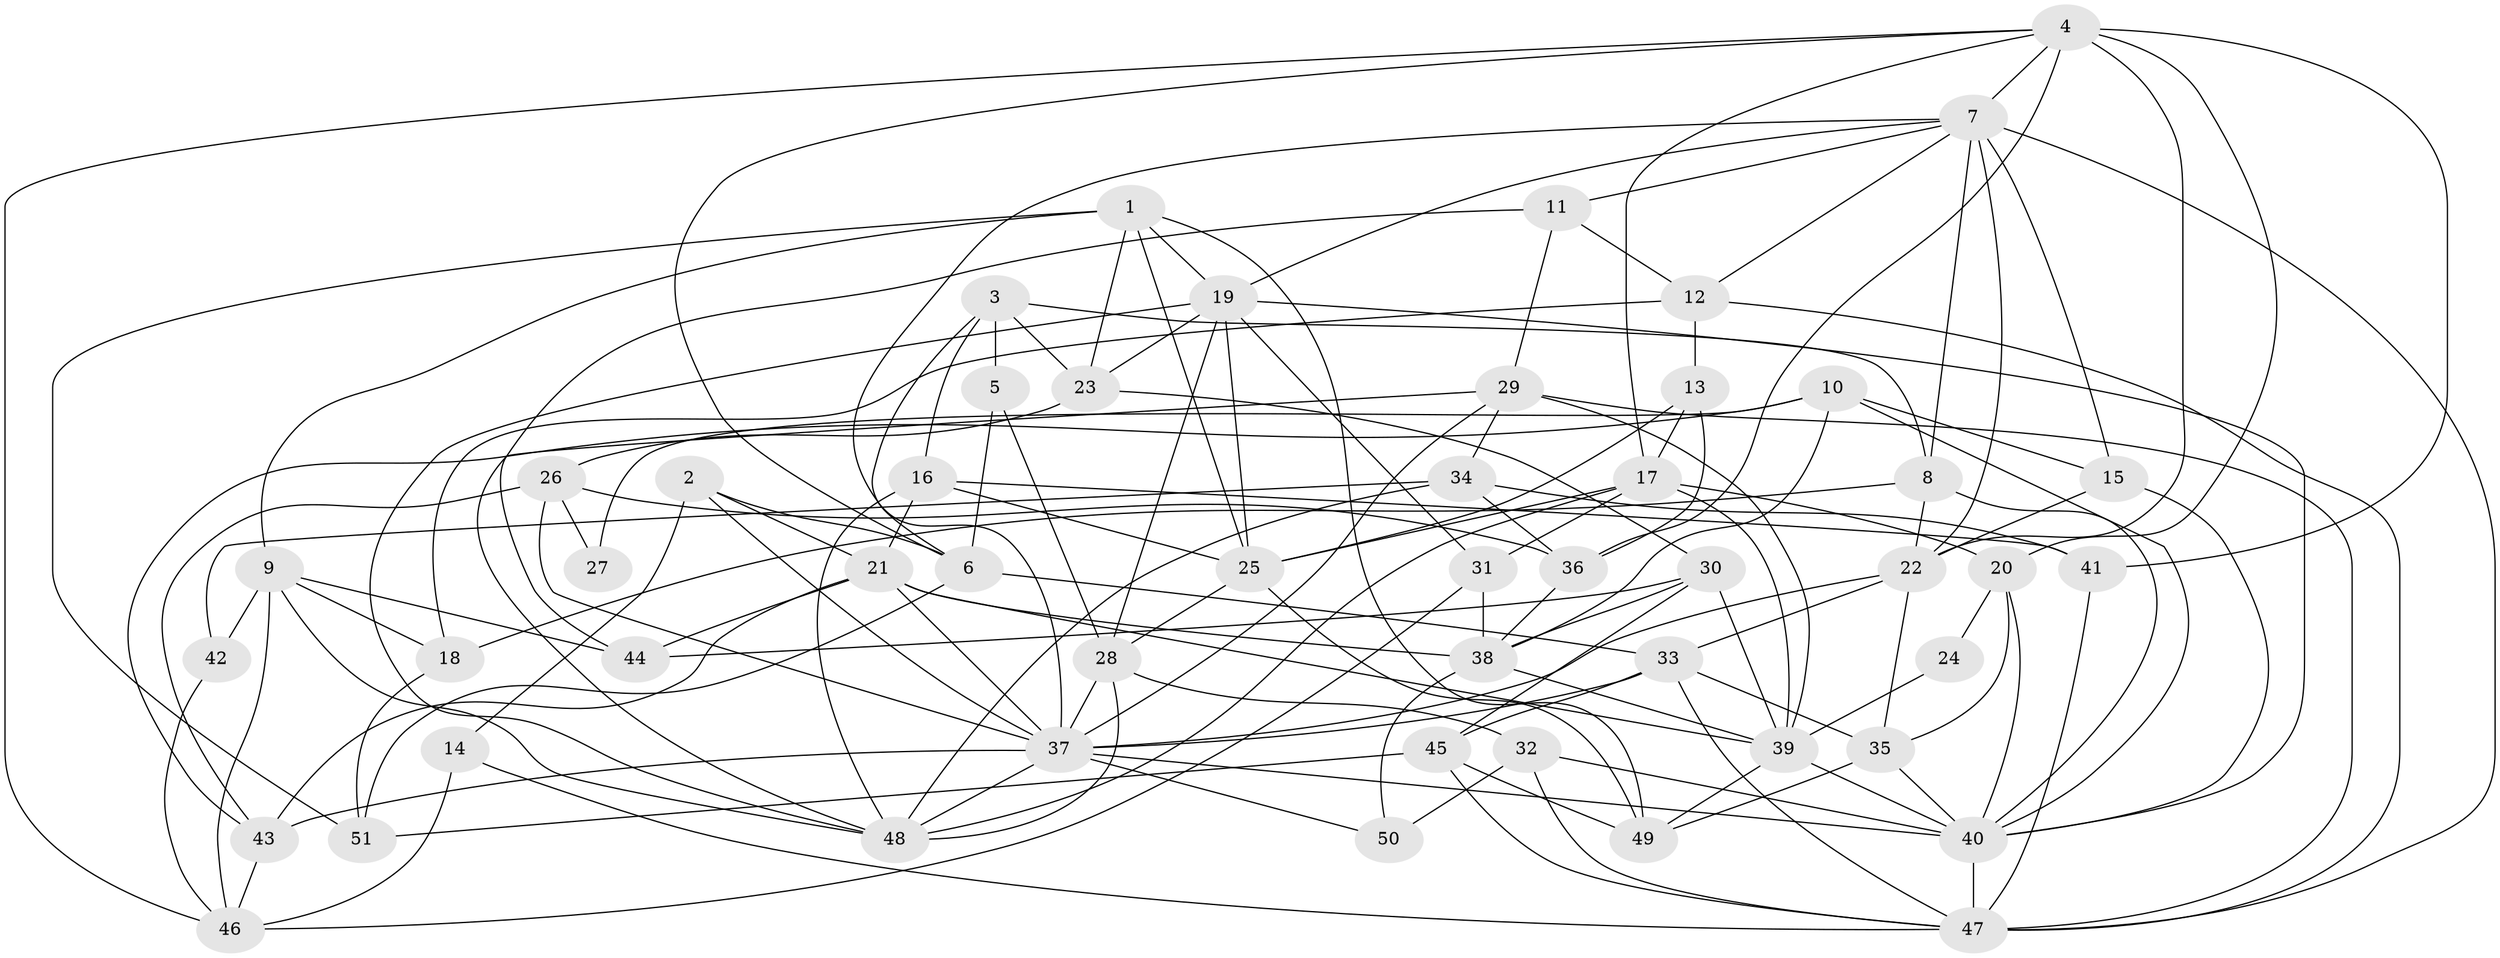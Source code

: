 // original degree distribution, {4: 0.2647058823529412, 5: 0.18627450980392157, 3: 0.23529411764705882, 6: 0.08823529411764706, 2: 0.16666666666666666, 7: 0.029411764705882353, 8: 0.029411764705882353}
// Generated by graph-tools (version 1.1) at 2025/02/03/09/25 03:02:13]
// undirected, 51 vertices, 140 edges
graph export_dot {
graph [start="1"]
  node [color=gray90,style=filled];
  1;
  2;
  3;
  4;
  5;
  6;
  7;
  8;
  9;
  10;
  11;
  12;
  13;
  14;
  15;
  16;
  17;
  18;
  19;
  20;
  21;
  22;
  23;
  24;
  25;
  26;
  27;
  28;
  29;
  30;
  31;
  32;
  33;
  34;
  35;
  36;
  37;
  38;
  39;
  40;
  41;
  42;
  43;
  44;
  45;
  46;
  47;
  48;
  49;
  50;
  51;
  1 -- 9 [weight=1.0];
  1 -- 19 [weight=1.0];
  1 -- 23 [weight=1.0];
  1 -- 25 [weight=1.0];
  1 -- 49 [weight=1.0];
  1 -- 51 [weight=1.0];
  2 -- 6 [weight=1.0];
  2 -- 14 [weight=2.0];
  2 -- 21 [weight=1.0];
  2 -- 37 [weight=1.0];
  3 -- 5 [weight=2.0];
  3 -- 6 [weight=1.0];
  3 -- 8 [weight=1.0];
  3 -- 16 [weight=1.0];
  3 -- 23 [weight=1.0];
  4 -- 6 [weight=1.0];
  4 -- 7 [weight=1.0];
  4 -- 17 [weight=1.0];
  4 -- 20 [weight=1.0];
  4 -- 22 [weight=1.0];
  4 -- 36 [weight=1.0];
  4 -- 41 [weight=1.0];
  4 -- 46 [weight=1.0];
  5 -- 6 [weight=1.0];
  5 -- 28 [weight=1.0];
  6 -- 33 [weight=1.0];
  6 -- 51 [weight=1.0];
  7 -- 8 [weight=1.0];
  7 -- 11 [weight=1.0];
  7 -- 12 [weight=1.0];
  7 -- 15 [weight=2.0];
  7 -- 19 [weight=1.0];
  7 -- 22 [weight=1.0];
  7 -- 37 [weight=1.0];
  7 -- 47 [weight=1.0];
  8 -- 18 [weight=1.0];
  8 -- 22 [weight=1.0];
  8 -- 40 [weight=1.0];
  9 -- 18 [weight=1.0];
  9 -- 42 [weight=1.0];
  9 -- 44 [weight=1.0];
  9 -- 46 [weight=1.0];
  9 -- 48 [weight=1.0];
  10 -- 15 [weight=1.0];
  10 -- 27 [weight=1.0];
  10 -- 38 [weight=1.0];
  10 -- 40 [weight=1.0];
  10 -- 43 [weight=1.0];
  11 -- 12 [weight=1.0];
  11 -- 29 [weight=1.0];
  11 -- 44 [weight=1.0];
  12 -- 13 [weight=1.0];
  12 -- 18 [weight=1.0];
  12 -- 47 [weight=1.0];
  13 -- 17 [weight=1.0];
  13 -- 25 [weight=1.0];
  13 -- 36 [weight=1.0];
  14 -- 46 [weight=1.0];
  14 -- 47 [weight=1.0];
  15 -- 22 [weight=1.0];
  15 -- 40 [weight=1.0];
  16 -- 21 [weight=1.0];
  16 -- 25 [weight=1.0];
  16 -- 41 [weight=1.0];
  16 -- 48 [weight=1.0];
  17 -- 20 [weight=1.0];
  17 -- 25 [weight=1.0];
  17 -- 31 [weight=2.0];
  17 -- 39 [weight=1.0];
  17 -- 48 [weight=1.0];
  18 -- 51 [weight=1.0];
  19 -- 23 [weight=1.0];
  19 -- 25 [weight=1.0];
  19 -- 28 [weight=1.0];
  19 -- 31 [weight=1.0];
  19 -- 40 [weight=1.0];
  19 -- 48 [weight=2.0];
  20 -- 24 [weight=1.0];
  20 -- 35 [weight=1.0];
  20 -- 40 [weight=1.0];
  21 -- 37 [weight=1.0];
  21 -- 38 [weight=1.0];
  21 -- 39 [weight=1.0];
  21 -- 43 [weight=1.0];
  21 -- 44 [weight=1.0];
  22 -- 33 [weight=1.0];
  22 -- 35 [weight=1.0];
  22 -- 37 [weight=1.0];
  23 -- 26 [weight=1.0];
  23 -- 30 [weight=2.0];
  24 -- 39 [weight=1.0];
  25 -- 28 [weight=1.0];
  25 -- 49 [weight=1.0];
  26 -- 27 [weight=1.0];
  26 -- 36 [weight=2.0];
  26 -- 37 [weight=1.0];
  26 -- 43 [weight=1.0];
  28 -- 32 [weight=1.0];
  28 -- 37 [weight=1.0];
  28 -- 48 [weight=1.0];
  29 -- 34 [weight=1.0];
  29 -- 37 [weight=1.0];
  29 -- 39 [weight=1.0];
  29 -- 47 [weight=1.0];
  29 -- 48 [weight=1.0];
  30 -- 38 [weight=1.0];
  30 -- 39 [weight=1.0];
  30 -- 44 [weight=1.0];
  30 -- 45 [weight=1.0];
  31 -- 38 [weight=1.0];
  31 -- 46 [weight=1.0];
  32 -- 40 [weight=1.0];
  32 -- 47 [weight=1.0];
  32 -- 50 [weight=1.0];
  33 -- 35 [weight=1.0];
  33 -- 37 [weight=1.0];
  33 -- 45 [weight=1.0];
  33 -- 47 [weight=2.0];
  34 -- 36 [weight=1.0];
  34 -- 41 [weight=1.0];
  34 -- 42 [weight=1.0];
  34 -- 48 [weight=2.0];
  35 -- 40 [weight=1.0];
  35 -- 49 [weight=1.0];
  36 -- 38 [weight=1.0];
  37 -- 40 [weight=1.0];
  37 -- 43 [weight=1.0];
  37 -- 48 [weight=1.0];
  37 -- 50 [weight=1.0];
  38 -- 39 [weight=1.0];
  38 -- 50 [weight=1.0];
  39 -- 40 [weight=1.0];
  39 -- 49 [weight=1.0];
  40 -- 47 [weight=3.0];
  41 -- 47 [weight=1.0];
  42 -- 46 [weight=1.0];
  43 -- 46 [weight=1.0];
  45 -- 47 [weight=1.0];
  45 -- 49 [weight=1.0];
  45 -- 51 [weight=1.0];
}
